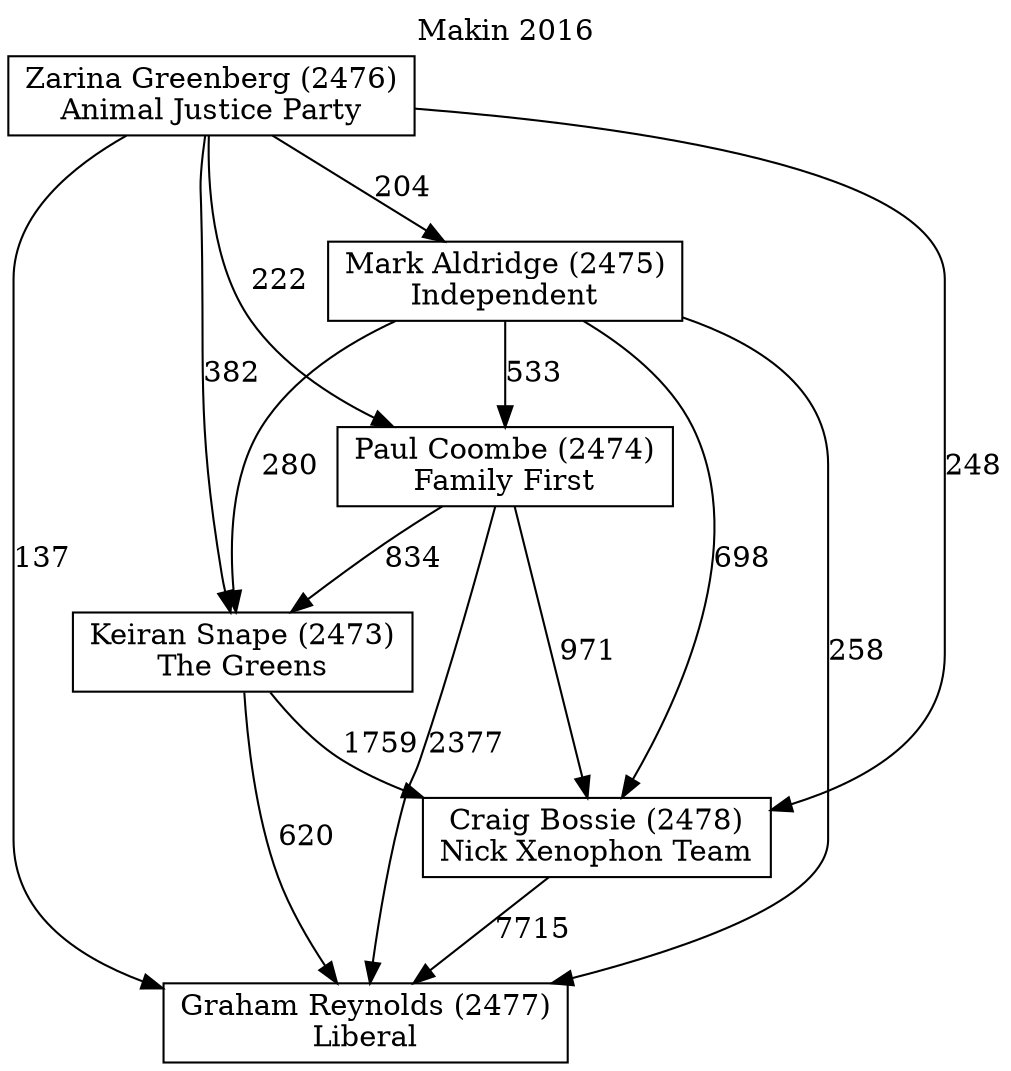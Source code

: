 // House preference flow
digraph "Graham Reynolds (2477)_Makin_2016" {
	graph [label="Makin 2016" labelloc=t mclimit=10]
	node [shape=box]
	"Graham Reynolds (2477)" [label="Graham Reynolds (2477)
Liberal"]
	"Craig Bossie (2478)" [label="Craig Bossie (2478)
Nick Xenophon Team"]
	"Keiran Snape (2473)" [label="Keiran Snape (2473)
The Greens"]
	"Paul Coombe (2474)" [label="Paul Coombe (2474)
Family First"]
	"Mark Aldridge (2475)" [label="Mark Aldridge (2475)
Independent"]
	"Zarina Greenberg (2476)" [label="Zarina Greenberg (2476)
Animal Justice Party"]
	"Craig Bossie (2478)" -> "Graham Reynolds (2477)" [label=7715]
	"Keiran Snape (2473)" -> "Craig Bossie (2478)" [label=1759]
	"Paul Coombe (2474)" -> "Keiran Snape (2473)" [label=834]
	"Mark Aldridge (2475)" -> "Paul Coombe (2474)" [label=533]
	"Zarina Greenberg (2476)" -> "Mark Aldridge (2475)" [label=204]
	"Keiran Snape (2473)" -> "Graham Reynolds (2477)" [label=620]
	"Paul Coombe (2474)" -> "Graham Reynolds (2477)" [label=2377]
	"Mark Aldridge (2475)" -> "Graham Reynolds (2477)" [label=258]
	"Zarina Greenberg (2476)" -> "Graham Reynolds (2477)" [label=137]
	"Zarina Greenberg (2476)" -> "Paul Coombe (2474)" [label=222]
	"Mark Aldridge (2475)" -> "Keiran Snape (2473)" [label=280]
	"Zarina Greenberg (2476)" -> "Keiran Snape (2473)" [label=382]
	"Paul Coombe (2474)" -> "Craig Bossie (2478)" [label=971]
	"Mark Aldridge (2475)" -> "Craig Bossie (2478)" [label=698]
	"Zarina Greenberg (2476)" -> "Craig Bossie (2478)" [label=248]
}
